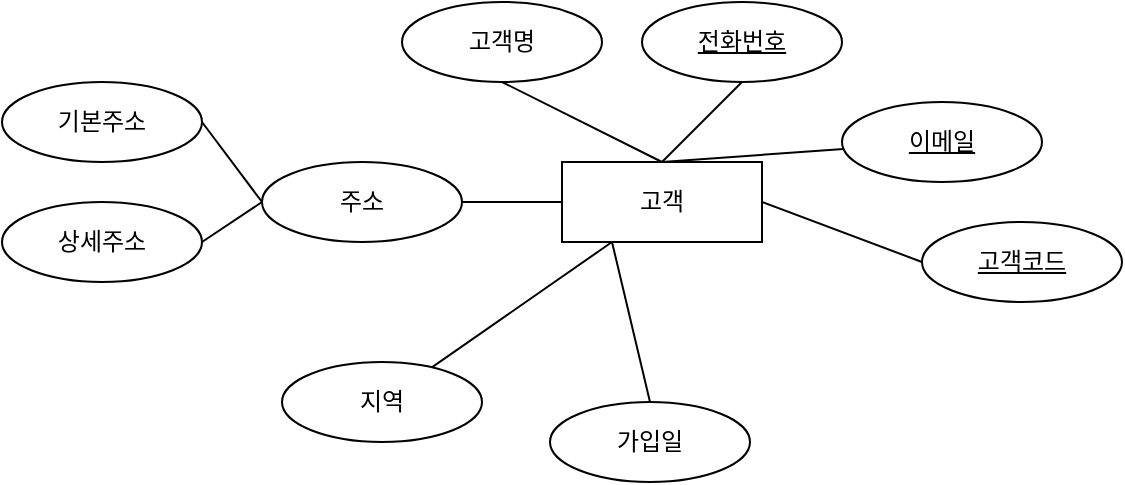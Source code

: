 <mxfile version="24.7.5">
  <diagram name="페이지-1" id="gAXBypCUn6MQNsv66fJl">
    <mxGraphModel dx="1434" dy="780" grid="1" gridSize="10" guides="1" tooltips="1" connect="1" arrows="1" fold="1" page="1" pageScale="1" pageWidth="827" pageHeight="1169" math="0" shadow="0">
      <root>
        <mxCell id="0" />
        <mxCell id="1" parent="0" />
        <mxCell id="ojGnQa6LKaohSp2yL-su-6" value="고객" style="whiteSpace=wrap;html=1;align=center;" vertex="1" parent="1">
          <mxGeometry x="370" y="500" width="100" height="40" as="geometry" />
        </mxCell>
        <mxCell id="ojGnQa6LKaohSp2yL-su-7" value="고객명" style="ellipse;whiteSpace=wrap;html=1;align=center;" vertex="1" parent="1">
          <mxGeometry x="290" y="420" width="100" height="40" as="geometry" />
        </mxCell>
        <mxCell id="ojGnQa6LKaohSp2yL-su-9" value="" style="endArrow=none;html=1;rounded=0;exitX=0.5;exitY=1;exitDx=0;exitDy=0;entryX=0.5;entryY=0;entryDx=0;entryDy=0;" edge="1" parent="1" source="ojGnQa6LKaohSp2yL-su-7" target="ojGnQa6LKaohSp2yL-su-6">
          <mxGeometry relative="1" as="geometry">
            <mxPoint x="340" y="520" as="sourcePoint" />
            <mxPoint x="500" y="520" as="targetPoint" />
          </mxGeometry>
        </mxCell>
        <mxCell id="ojGnQa6LKaohSp2yL-su-12" value="전화번호" style="ellipse;whiteSpace=wrap;html=1;align=center;fontStyle=4;" vertex="1" parent="1">
          <mxGeometry x="410" y="420" width="100" height="40" as="geometry" />
        </mxCell>
        <mxCell id="ojGnQa6LKaohSp2yL-su-13" value="이메일" style="ellipse;whiteSpace=wrap;html=1;align=center;fontStyle=4;" vertex="1" parent="1">
          <mxGeometry x="510" y="470" width="100" height="40" as="geometry" />
        </mxCell>
        <mxCell id="ojGnQa6LKaohSp2yL-su-14" value="" style="endArrow=none;html=1;rounded=0;exitX=0.5;exitY=1;exitDx=0;exitDy=0;entryX=0.5;entryY=0;entryDx=0;entryDy=0;" edge="1" parent="1" source="ojGnQa6LKaohSp2yL-su-12" target="ojGnQa6LKaohSp2yL-su-6">
          <mxGeometry relative="1" as="geometry">
            <mxPoint x="350" y="470" as="sourcePoint" />
            <mxPoint x="430" y="510" as="targetPoint" />
          </mxGeometry>
        </mxCell>
        <mxCell id="ojGnQa6LKaohSp2yL-su-15" value="" style="endArrow=none;html=1;rounded=0;entryX=0.5;entryY=0;entryDx=0;entryDy=0;" edge="1" parent="1" source="ojGnQa6LKaohSp2yL-su-13" target="ojGnQa6LKaohSp2yL-su-6">
          <mxGeometry relative="1" as="geometry">
            <mxPoint x="470" y="470" as="sourcePoint" />
            <mxPoint x="430" y="510" as="targetPoint" />
          </mxGeometry>
        </mxCell>
        <mxCell id="ojGnQa6LKaohSp2yL-su-16" value="고객코드" style="ellipse;whiteSpace=wrap;html=1;align=center;fontStyle=4;" vertex="1" parent="1">
          <mxGeometry x="550" y="530" width="100" height="40" as="geometry" />
        </mxCell>
        <mxCell id="ojGnQa6LKaohSp2yL-su-17" value="" style="endArrow=none;html=1;rounded=0;entryX=1;entryY=0.5;entryDx=0;entryDy=0;exitX=0;exitY=0.5;exitDx=0;exitDy=0;" edge="1" parent="1" source="ojGnQa6LKaohSp2yL-su-16" target="ojGnQa6LKaohSp2yL-su-6">
          <mxGeometry relative="1" as="geometry">
            <mxPoint x="521" y="504" as="sourcePoint" />
            <mxPoint x="430" y="510" as="targetPoint" />
          </mxGeometry>
        </mxCell>
        <mxCell id="ojGnQa6LKaohSp2yL-su-18" value="주소" style="ellipse;whiteSpace=wrap;html=1;align=center;" vertex="1" parent="1">
          <mxGeometry x="220" y="500" width="100" height="40" as="geometry" />
        </mxCell>
        <mxCell id="ojGnQa6LKaohSp2yL-su-19" value="" style="endArrow=none;html=1;rounded=0;exitX=1;exitY=0.5;exitDx=0;exitDy=0;entryX=0;entryY=0.5;entryDx=0;entryDy=0;" edge="1" parent="1" source="ojGnQa6LKaohSp2yL-su-18" target="ojGnQa6LKaohSp2yL-su-6">
          <mxGeometry relative="1" as="geometry">
            <mxPoint x="350" y="470" as="sourcePoint" />
            <mxPoint x="430" y="510" as="targetPoint" />
          </mxGeometry>
        </mxCell>
        <mxCell id="ojGnQa6LKaohSp2yL-su-20" value="기본주소" style="ellipse;whiteSpace=wrap;html=1;align=center;" vertex="1" parent="1">
          <mxGeometry x="90" y="460" width="100" height="40" as="geometry" />
        </mxCell>
        <mxCell id="ojGnQa6LKaohSp2yL-su-21" value="상세주소" style="ellipse;whiteSpace=wrap;html=1;align=center;" vertex="1" parent="1">
          <mxGeometry x="90" y="520" width="100" height="40" as="geometry" />
        </mxCell>
        <mxCell id="ojGnQa6LKaohSp2yL-su-22" value="" style="endArrow=none;html=1;rounded=0;exitX=1;exitY=0.5;exitDx=0;exitDy=0;entryX=0;entryY=0.5;entryDx=0;entryDy=0;" edge="1" parent="1" source="ojGnQa6LKaohSp2yL-su-20" target="ojGnQa6LKaohSp2yL-su-18">
          <mxGeometry relative="1" as="geometry">
            <mxPoint x="200" y="489.5" as="sourcePoint" />
            <mxPoint x="250" y="489.5" as="targetPoint" />
          </mxGeometry>
        </mxCell>
        <mxCell id="ojGnQa6LKaohSp2yL-su-23" value="" style="endArrow=none;html=1;rounded=0;exitX=1;exitY=0.5;exitDx=0;exitDy=0;" edge="1" parent="1" source="ojGnQa6LKaohSp2yL-su-21">
          <mxGeometry relative="1" as="geometry">
            <mxPoint x="200" y="490" as="sourcePoint" />
            <mxPoint x="220" y="520" as="targetPoint" />
          </mxGeometry>
        </mxCell>
        <mxCell id="ojGnQa6LKaohSp2yL-su-24" value="가입일" style="ellipse;whiteSpace=wrap;html=1;align=center;" vertex="1" parent="1">
          <mxGeometry x="364" y="620" width="100" height="40" as="geometry" />
        </mxCell>
        <mxCell id="ojGnQa6LKaohSp2yL-su-25" value="" style="endArrow=none;html=1;rounded=0;exitX=0.5;exitY=0;exitDx=0;exitDy=0;entryX=0.25;entryY=1;entryDx=0;entryDy=0;exitPerimeter=0;" edge="1" parent="1" source="ojGnQa6LKaohSp2yL-su-24" target="ojGnQa6LKaohSp2yL-su-6">
          <mxGeometry relative="1" as="geometry">
            <mxPoint x="330" y="530" as="sourcePoint" />
            <mxPoint x="380" y="530" as="targetPoint" />
          </mxGeometry>
        </mxCell>
        <mxCell id="ojGnQa6LKaohSp2yL-su-26" value="지역" style="ellipse;whiteSpace=wrap;html=1;align=center;" vertex="1" parent="1">
          <mxGeometry x="230" y="600" width="100" height="40" as="geometry" />
        </mxCell>
        <mxCell id="ojGnQa6LKaohSp2yL-su-27" value="" style="endArrow=none;html=1;rounded=0;entryX=0.25;entryY=1;entryDx=0;entryDy=0;" edge="1" parent="1" source="ojGnQa6LKaohSp2yL-su-26" target="ojGnQa6LKaohSp2yL-su-6">
          <mxGeometry relative="1" as="geometry">
            <mxPoint x="424" y="630" as="sourcePoint" />
            <mxPoint x="405" y="550" as="targetPoint" />
          </mxGeometry>
        </mxCell>
      </root>
    </mxGraphModel>
  </diagram>
</mxfile>
